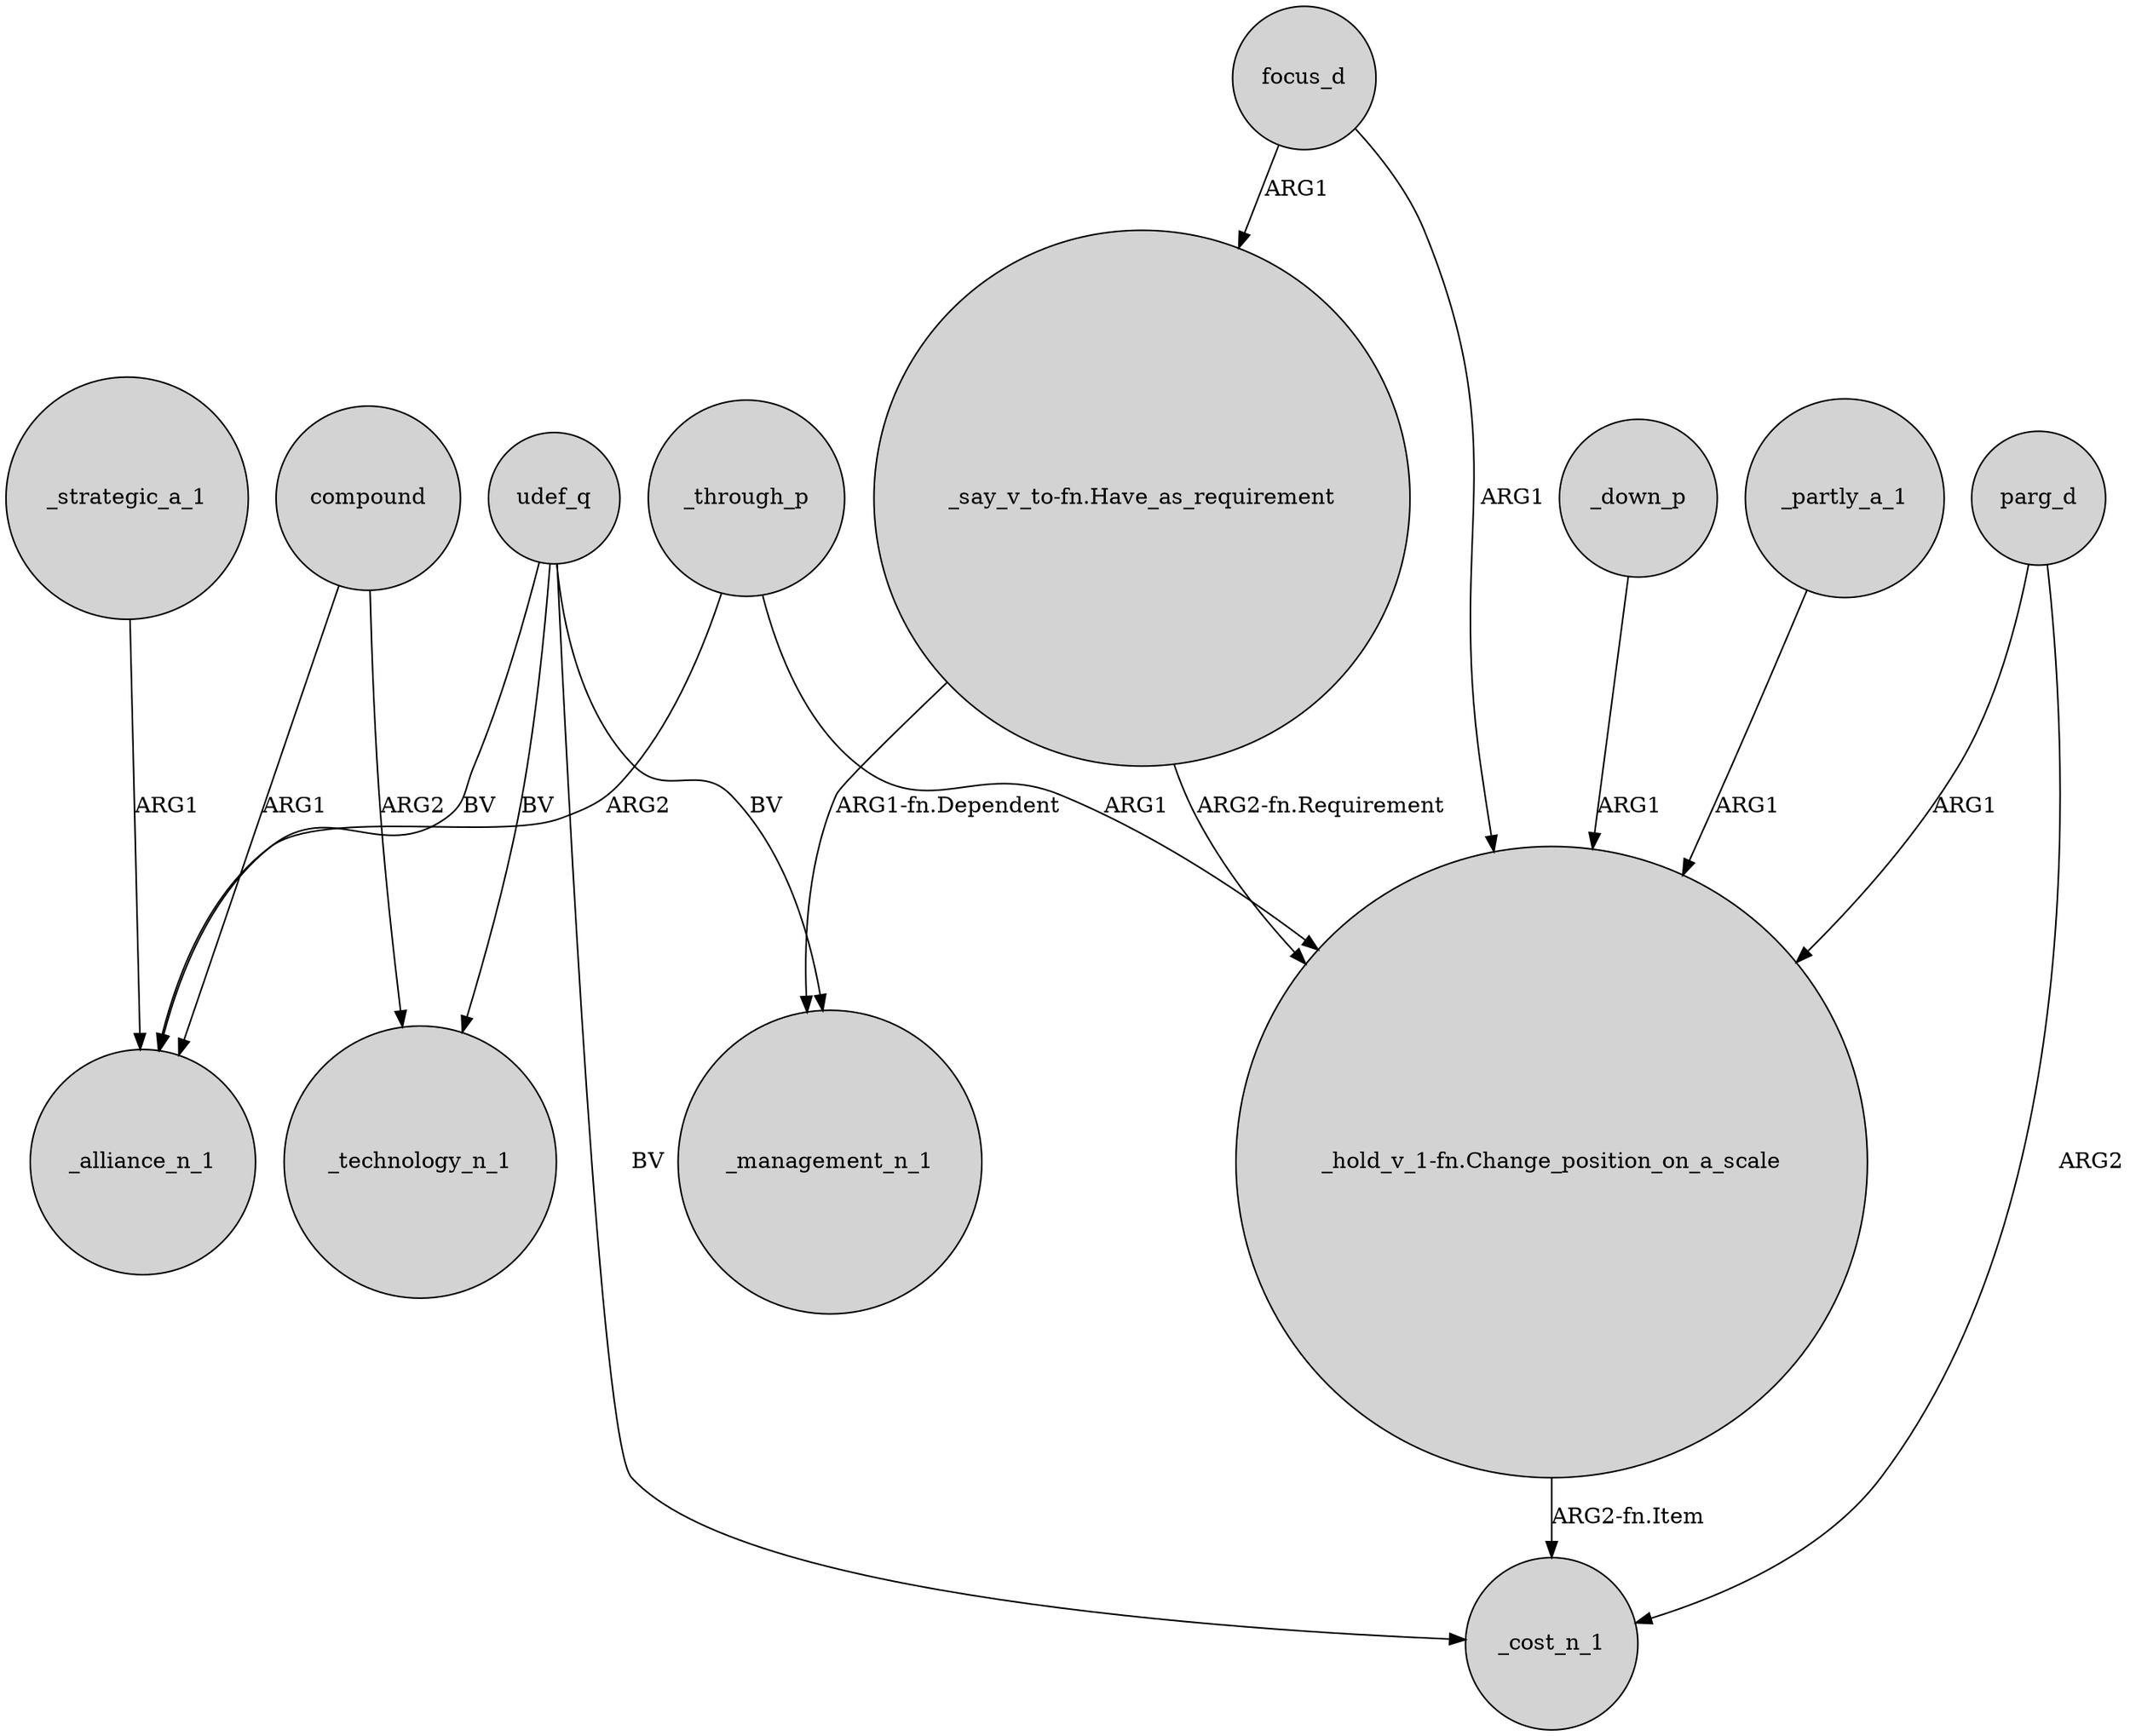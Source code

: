 digraph {
	node [shape=circle style=filled]
	compound -> _alliance_n_1 [label=ARG1]
	udef_q -> _alliance_n_1 [label=BV]
	parg_d -> _cost_n_1 [label=ARG2]
	focus_d -> "_hold_v_1-fn.Change_position_on_a_scale" [label=ARG1]
	"_say_v_to-fn.Have_as_requirement" -> _management_n_1 [label="ARG1-fn.Dependent"]
	_down_p -> "_hold_v_1-fn.Change_position_on_a_scale" [label=ARG1]
	"_say_v_to-fn.Have_as_requirement" -> "_hold_v_1-fn.Change_position_on_a_scale" [label="ARG2-fn.Requirement"]
	_through_p -> "_hold_v_1-fn.Change_position_on_a_scale" [label=ARG1]
	_through_p -> _alliance_n_1 [label=ARG2]
	"_hold_v_1-fn.Change_position_on_a_scale" -> _cost_n_1 [label="ARG2-fn.Item"]
	udef_q -> _technology_n_1 [label=BV]
	_strategic_a_1 -> _alliance_n_1 [label=ARG1]
	udef_q -> _management_n_1 [label=BV]
	focus_d -> "_say_v_to-fn.Have_as_requirement" [label=ARG1]
	compound -> _technology_n_1 [label=ARG2]
	parg_d -> "_hold_v_1-fn.Change_position_on_a_scale" [label=ARG1]
	udef_q -> _cost_n_1 [label=BV]
	_partly_a_1 -> "_hold_v_1-fn.Change_position_on_a_scale" [label=ARG1]
}
